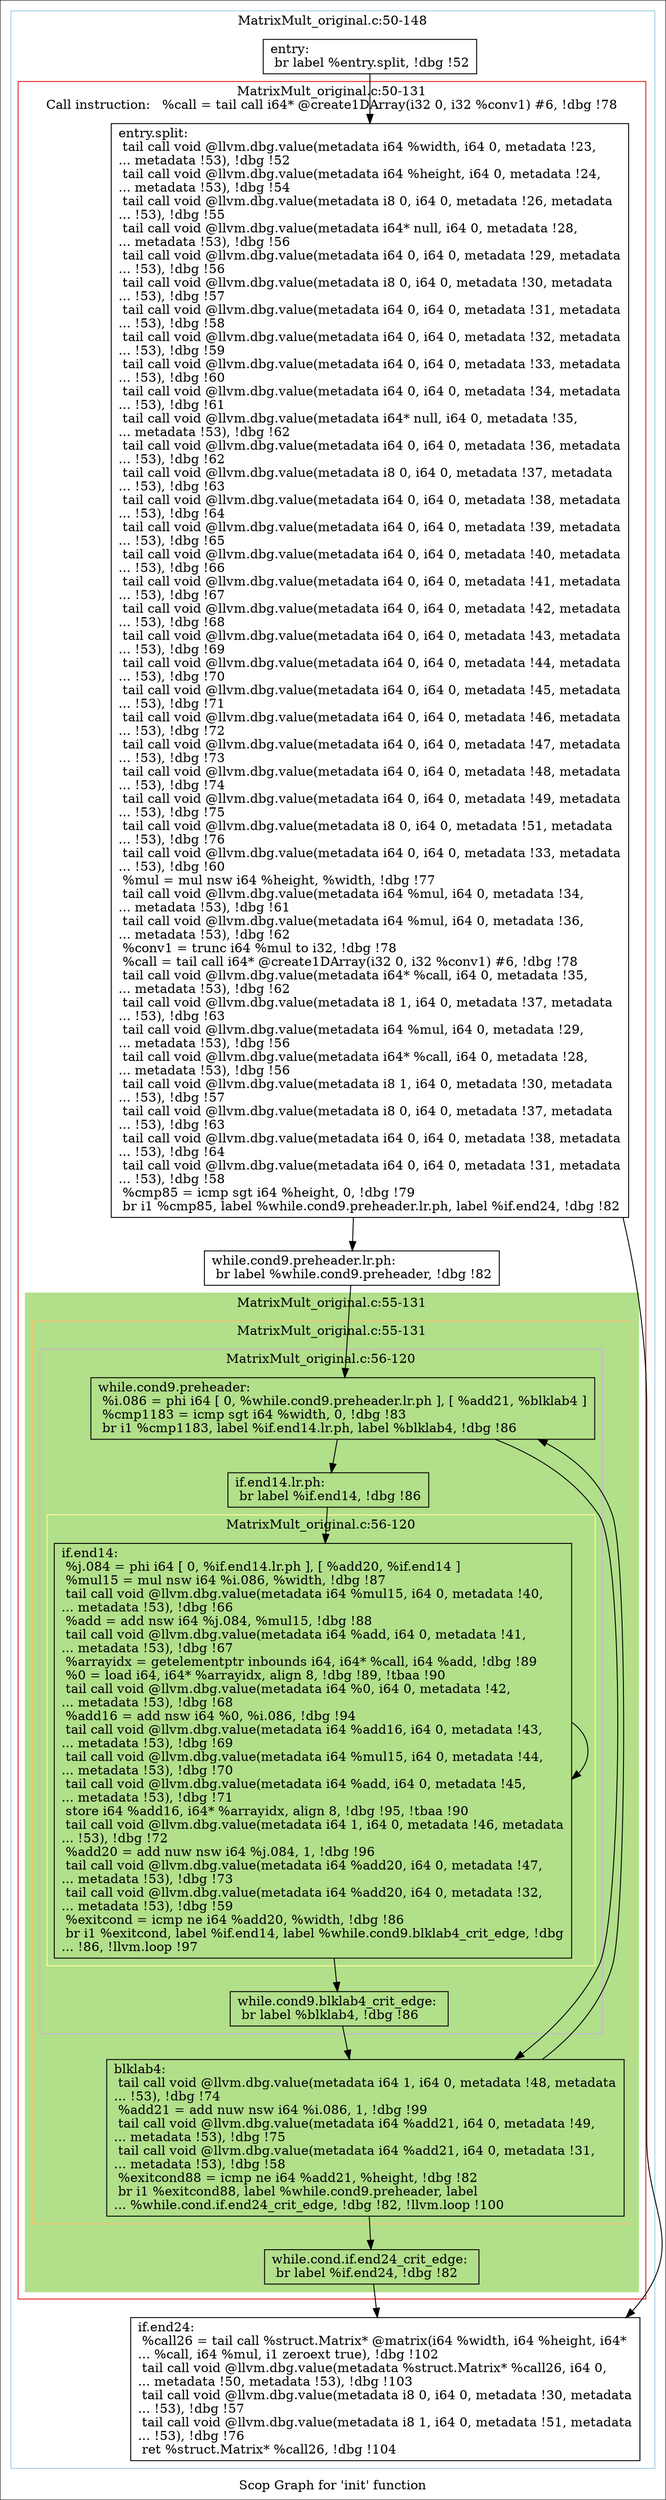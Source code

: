 digraph "Scop Graph for 'init' function" {
	label="Scop Graph for 'init' function";

	Node0xb2c6d40 [shape=record,label="{entry:\l  br label %entry.split, !dbg !52\l}"];
	Node0xb2c6d40 -> Node0xb31b8b0;
	Node0xb31b8b0 [shape=record,label="{entry.split:                                      \l  tail call void @llvm.dbg.value(metadata i64 %width, i64 0, metadata !23,\l... metadata !53), !dbg !52\l  tail call void @llvm.dbg.value(metadata i64 %height, i64 0, metadata !24,\l... metadata !53), !dbg !54\l  tail call void @llvm.dbg.value(metadata i8 0, i64 0, metadata !26, metadata\l... !53), !dbg !55\l  tail call void @llvm.dbg.value(metadata i64* null, i64 0, metadata !28,\l... metadata !53), !dbg !56\l  tail call void @llvm.dbg.value(metadata i64 0, i64 0, metadata !29, metadata\l... !53), !dbg !56\l  tail call void @llvm.dbg.value(metadata i8 0, i64 0, metadata !30, metadata\l... !53), !dbg !57\l  tail call void @llvm.dbg.value(metadata i64 0, i64 0, metadata !31, metadata\l... !53), !dbg !58\l  tail call void @llvm.dbg.value(metadata i64 0, i64 0, metadata !32, metadata\l... !53), !dbg !59\l  tail call void @llvm.dbg.value(metadata i64 0, i64 0, metadata !33, metadata\l... !53), !dbg !60\l  tail call void @llvm.dbg.value(metadata i64 0, i64 0, metadata !34, metadata\l... !53), !dbg !61\l  tail call void @llvm.dbg.value(metadata i64* null, i64 0, metadata !35,\l... metadata !53), !dbg !62\l  tail call void @llvm.dbg.value(metadata i64 0, i64 0, metadata !36, metadata\l... !53), !dbg !62\l  tail call void @llvm.dbg.value(metadata i8 0, i64 0, metadata !37, metadata\l... !53), !dbg !63\l  tail call void @llvm.dbg.value(metadata i64 0, i64 0, metadata !38, metadata\l... !53), !dbg !64\l  tail call void @llvm.dbg.value(metadata i64 0, i64 0, metadata !39, metadata\l... !53), !dbg !65\l  tail call void @llvm.dbg.value(metadata i64 0, i64 0, metadata !40, metadata\l... !53), !dbg !66\l  tail call void @llvm.dbg.value(metadata i64 0, i64 0, metadata !41, metadata\l... !53), !dbg !67\l  tail call void @llvm.dbg.value(metadata i64 0, i64 0, metadata !42, metadata\l... !53), !dbg !68\l  tail call void @llvm.dbg.value(metadata i64 0, i64 0, metadata !43, metadata\l... !53), !dbg !69\l  tail call void @llvm.dbg.value(metadata i64 0, i64 0, metadata !44, metadata\l... !53), !dbg !70\l  tail call void @llvm.dbg.value(metadata i64 0, i64 0, metadata !45, metadata\l... !53), !dbg !71\l  tail call void @llvm.dbg.value(metadata i64 0, i64 0, metadata !46, metadata\l... !53), !dbg !72\l  tail call void @llvm.dbg.value(metadata i64 0, i64 0, metadata !47, metadata\l... !53), !dbg !73\l  tail call void @llvm.dbg.value(metadata i64 0, i64 0, metadata !48, metadata\l... !53), !dbg !74\l  tail call void @llvm.dbg.value(metadata i64 0, i64 0, metadata !49, metadata\l... !53), !dbg !75\l  tail call void @llvm.dbg.value(metadata i8 0, i64 0, metadata !51, metadata\l... !53), !dbg !76\l  tail call void @llvm.dbg.value(metadata i64 0, i64 0, metadata !33, metadata\l... !53), !dbg !60\l  %mul = mul nsw i64 %height, %width, !dbg !77\l  tail call void @llvm.dbg.value(metadata i64 %mul, i64 0, metadata !34,\l... metadata !53), !dbg !61\l  tail call void @llvm.dbg.value(metadata i64 %mul, i64 0, metadata !36,\l... metadata !53), !dbg !62\l  %conv1 = trunc i64 %mul to i32, !dbg !78\l  %call = tail call i64* @create1DArray(i32 0, i32 %conv1) #6, !dbg !78\l  tail call void @llvm.dbg.value(metadata i64* %call, i64 0, metadata !35,\l... metadata !53), !dbg !62\l  tail call void @llvm.dbg.value(metadata i8 1, i64 0, metadata !37, metadata\l... !53), !dbg !63\l  tail call void @llvm.dbg.value(metadata i64 %mul, i64 0, metadata !29,\l... metadata !53), !dbg !56\l  tail call void @llvm.dbg.value(metadata i64* %call, i64 0, metadata !28,\l... metadata !53), !dbg !56\l  tail call void @llvm.dbg.value(metadata i8 1, i64 0, metadata !30, metadata\l... !53), !dbg !57\l  tail call void @llvm.dbg.value(metadata i8 0, i64 0, metadata !37, metadata\l... !53), !dbg !63\l  tail call void @llvm.dbg.value(metadata i64 0, i64 0, metadata !38, metadata\l... !53), !dbg !64\l  tail call void @llvm.dbg.value(metadata i64 0, i64 0, metadata !31, metadata\l... !53), !dbg !58\l  %cmp85 = icmp sgt i64 %height, 0, !dbg !79\l  br i1 %cmp85, label %while.cond9.preheader.lr.ph, label %if.end24, !dbg !82\l}"];
	Node0xb31b8b0 -> Node0xb29dc80;
	Node0xb31b8b0 -> Node0xb28e330;
	Node0xb29dc80 [shape=record,label="{while.cond9.preheader.lr.ph:                      \l  br label %while.cond9.preheader, !dbg !82\l}"];
	Node0xb29dc80 -> Node0xb31d460;
	Node0xb31d460 [shape=record,label="{while.cond9.preheader:                            \l  %i.086 = phi i64 [ 0, %while.cond9.preheader.lr.ph ], [ %add21, %blklab4 ]\l  %cmp1183 = icmp sgt i64 %width, 0, !dbg !83\l  br i1 %cmp1183, label %if.end14.lr.ph, label %blklab4, !dbg !86\l}"];
	Node0xb31d460 -> Node0xb31ad90;
	Node0xb31d460 -> Node0xb2e3020;
	Node0xb31ad90 [shape=record,label="{if.end14.lr.ph:                                   \l  br label %if.end14, !dbg !86\l}"];
	Node0xb31ad90 -> Node0xb2caee0;
	Node0xb2caee0 [shape=record,label="{if.end14:                                         \l  %j.084 = phi i64 [ 0, %if.end14.lr.ph ], [ %add20, %if.end14 ]\l  %mul15 = mul nsw i64 %i.086, %width, !dbg !87\l  tail call void @llvm.dbg.value(metadata i64 %mul15, i64 0, metadata !40,\l... metadata !53), !dbg !66\l  %add = add nsw i64 %j.084, %mul15, !dbg !88\l  tail call void @llvm.dbg.value(metadata i64 %add, i64 0, metadata !41,\l... metadata !53), !dbg !67\l  %arrayidx = getelementptr inbounds i64, i64* %call, i64 %add, !dbg !89\l  %0 = load i64, i64* %arrayidx, align 8, !dbg !89, !tbaa !90\l  tail call void @llvm.dbg.value(metadata i64 %0, i64 0, metadata !42,\l... metadata !53), !dbg !68\l  %add16 = add nsw i64 %0, %i.086, !dbg !94\l  tail call void @llvm.dbg.value(metadata i64 %add16, i64 0, metadata !43,\l... metadata !53), !dbg !69\l  tail call void @llvm.dbg.value(metadata i64 %mul15, i64 0, metadata !44,\l... metadata !53), !dbg !70\l  tail call void @llvm.dbg.value(metadata i64 %add, i64 0, metadata !45,\l... metadata !53), !dbg !71\l  store i64 %add16, i64* %arrayidx, align 8, !dbg !95, !tbaa !90\l  tail call void @llvm.dbg.value(metadata i64 1, i64 0, metadata !46, metadata\l... !53), !dbg !72\l  %add20 = add nuw nsw i64 %j.084, 1, !dbg !96\l  tail call void @llvm.dbg.value(metadata i64 %add20, i64 0, metadata !47,\l... metadata !53), !dbg !73\l  tail call void @llvm.dbg.value(metadata i64 %add20, i64 0, metadata !32,\l... metadata !53), !dbg !59\l  %exitcond = icmp ne i64 %add20, %width, !dbg !86\l  br i1 %exitcond, label %if.end14, label %while.cond9.blklab4_crit_edge, !dbg\l... !86, !llvm.loop !97\l}"];
	Node0xb2caee0 -> Node0xb2caee0[constraint=false];
	Node0xb2caee0 -> Node0xb330740;
	Node0xb330740 [shape=record,label="{while.cond9.blklab4_crit_edge:                    \l  br label %blklab4, !dbg !86\l}"];
	Node0xb330740 -> Node0xb2e3020;
	Node0xb2e3020 [shape=record,label="{blklab4:                                          \l  tail call void @llvm.dbg.value(metadata i64 1, i64 0, metadata !48, metadata\l... !53), !dbg !74\l  %add21 = add nuw nsw i64 %i.086, 1, !dbg !99\l  tail call void @llvm.dbg.value(metadata i64 %add21, i64 0, metadata !49,\l... metadata !53), !dbg !75\l  tail call void @llvm.dbg.value(metadata i64 %add21, i64 0, metadata !31,\l... metadata !53), !dbg !58\l  %exitcond88 = icmp ne i64 %add21, %height, !dbg !82\l  br i1 %exitcond88, label %while.cond9.preheader, label\l... %while.cond.if.end24_crit_edge, !dbg !82, !llvm.loop !100\l}"];
	Node0xb2e3020 -> Node0xb31d460[constraint=false];
	Node0xb2e3020 -> Node0xb31d4f0;
	Node0xb31d4f0 [shape=record,label="{while.cond.if.end24_crit_edge:                    \l  br label %if.end24, !dbg !82\l}"];
	Node0xb31d4f0 -> Node0xb28e330;
	Node0xb28e330 [shape=record,label="{if.end24:                                         \l  %call26 = tail call %struct.Matrix* @matrix(i64 %width, i64 %height, i64*\l... %call, i64 %mul, i1 zeroext true), !dbg !102\l  tail call void @llvm.dbg.value(metadata %struct.Matrix* %call26, i64 0,\l... metadata !50, metadata !53), !dbg !103\l  tail call void @llvm.dbg.value(metadata i8 0, i64 0, metadata !30, metadata\l... !53), !dbg !57\l  tail call void @llvm.dbg.value(metadata i8 1, i64 0, metadata !51, metadata\l... !53), !dbg !76\l  ret %struct.Matrix* %call26, !dbg !104\l}"];
	colorscheme = "paired12"
        subgraph cluster_0xb3104e0 {
          label = "MatrixMult_original.c:50-148
";
          style = solid;
          color = 1
          subgraph cluster_0xb3704f0 {
            label = "MatrixMult_original.c:50-131
Call instruction:   %call = tail call i64* @create1DArray(i32 0, i32 %conv1) #6, !dbg !78";
            style = solid;
            color = 6
            subgraph cluster_0xb2e90a0 {
              label = "MatrixMult_original.c:55-131
";
              style = filled;
              color = 3              subgraph cluster_0xb371a30 {
                label = "MatrixMult_original.c:55-131
";
                style = solid;
                color = 7
                subgraph cluster_0xb372a60 {
                  label = "MatrixMult_original.c:56-120
";
                  style = solid;
                  color = 9
                  subgraph cluster_0xb31c1c0 {
                    label = "MatrixMult_original.c:56-120
";
                    style = solid;
                    color = 11
                    Node0xb2caee0;
                  }
                  Node0xb31d460;
                  Node0xb31ad90;
                  Node0xb330740;
                }
                Node0xb2e3020;
              }
              Node0xb31d4f0;
            }
            Node0xb31b8b0;
            Node0xb29dc80;
          }
          Node0xb2c6d40;
          Node0xb28e330;
        }
}
